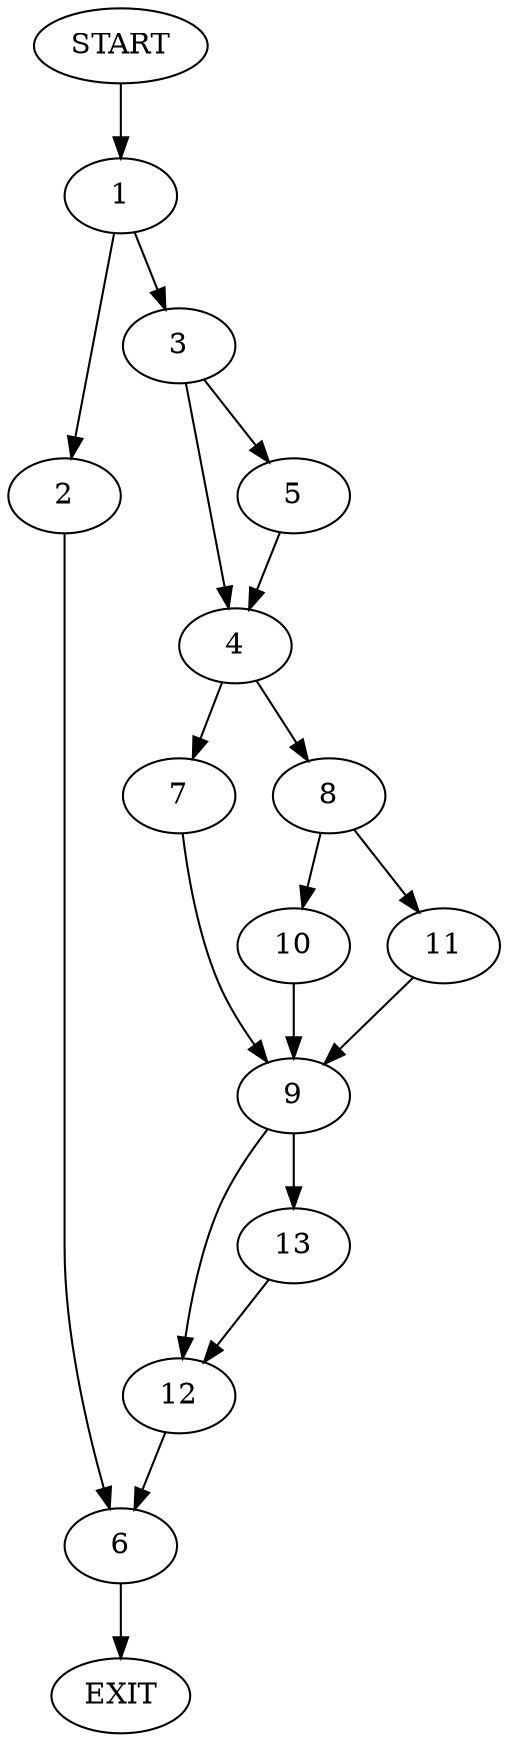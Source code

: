 digraph {
0 [label="START"]
14 [label="EXIT"]
0 -> 1
1 -> 2
1 -> 3
3 -> 4
3 -> 5
2 -> 6
6 -> 14
5 -> 4
4 -> 7
4 -> 8
7 -> 9
8 -> 10
8 -> 11
10 -> 9
11 -> 9
9 -> 12
9 -> 13
13 -> 12
12 -> 6
}
